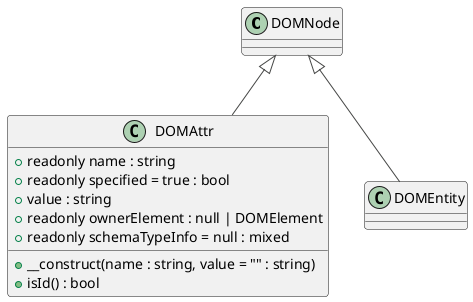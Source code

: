 @startuml
!theme vibrant
DOMNode <|-- DOMAttr
class DOMAttr {
  +readonly name : string
  +readonly specified = true : bool
  +value : string
  +readonly ownerElement : null | DOMElement
  +readonly schemaTypeInfo = null : mixed
  +__construct(name : string, value = "" : string)
  +isId() : bool
}

DOMNode <|-- DOMEntity
@enduml
